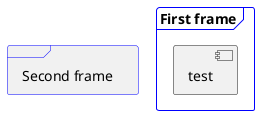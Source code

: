 {
  "sha1": "235nxnmzo97l5oegsx5rk719z1yjq93",
  "insertion": {
    "when": "2024-05-30T20:48:19.890Z",
    "user": "plantuml@gmail.com"
  }
}
@startuml
skinparam PackageBorderColor red
skinparam FrameBorderColor blue
frame "First frame" {
    [test]
}
frame "Second frame"
@enduml
